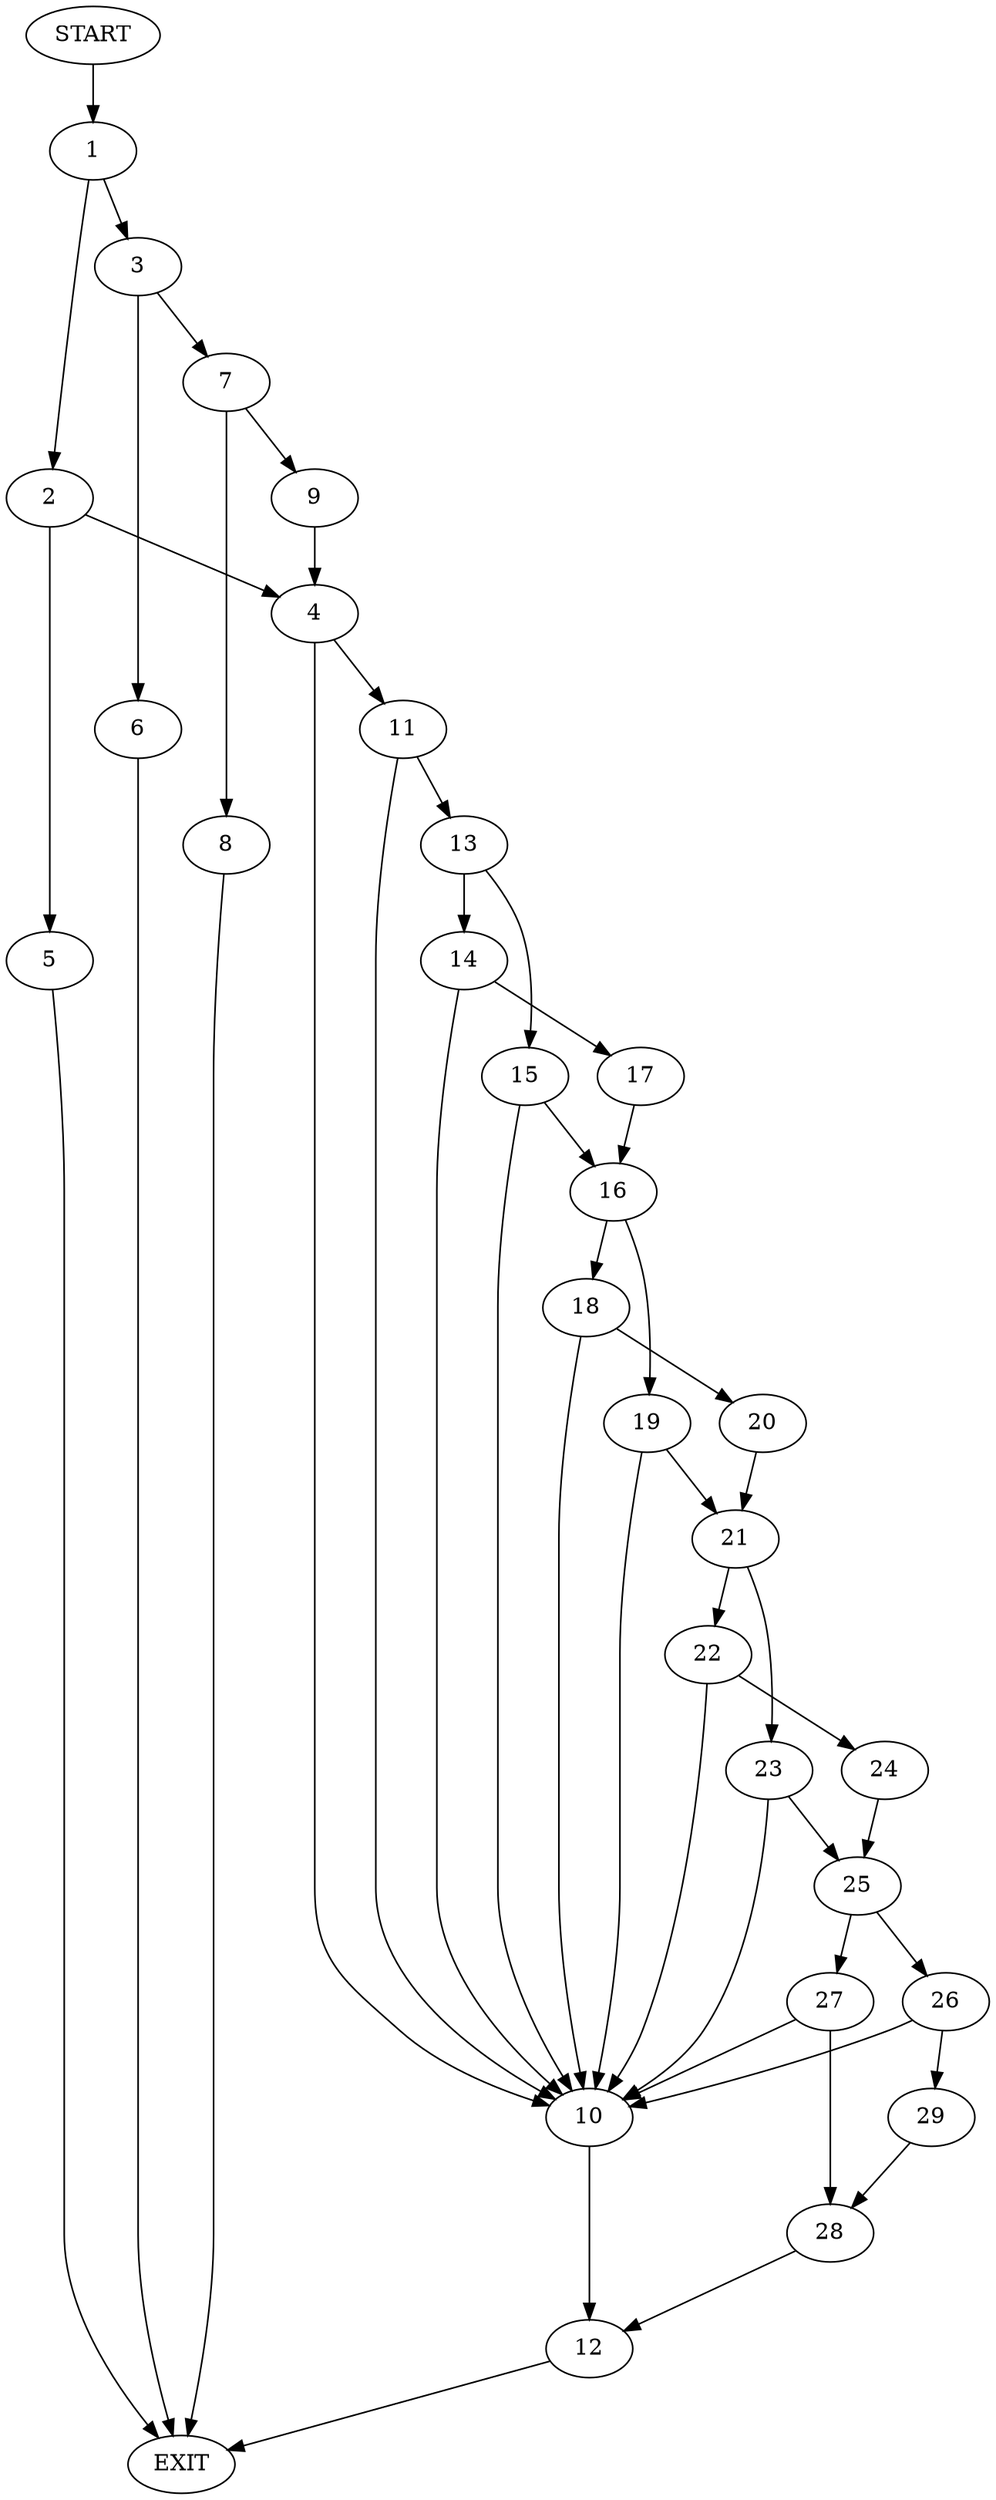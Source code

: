 digraph {
0 [label="START"]
30 [label="EXIT"]
0 -> 1
1 -> 2
1 -> 3
2 -> 4
2 -> 5
3 -> 6
3 -> 7
6 -> 30
7 -> 8
7 -> 9
8 -> 30
9 -> 4
4 -> 10
4 -> 11
5 -> 30
10 -> 12
11 -> 10
11 -> 13
13 -> 14
13 -> 15
15 -> 10
15 -> 16
14 -> 10
14 -> 17
17 -> 16
16 -> 18
16 -> 19
18 -> 10
18 -> 20
19 -> 10
19 -> 21
20 -> 21
21 -> 22
21 -> 23
22 -> 10
22 -> 24
23 -> 10
23 -> 25
24 -> 25
25 -> 26
25 -> 27
27 -> 10
27 -> 28
26 -> 10
26 -> 29
29 -> 28
28 -> 12
12 -> 30
}
